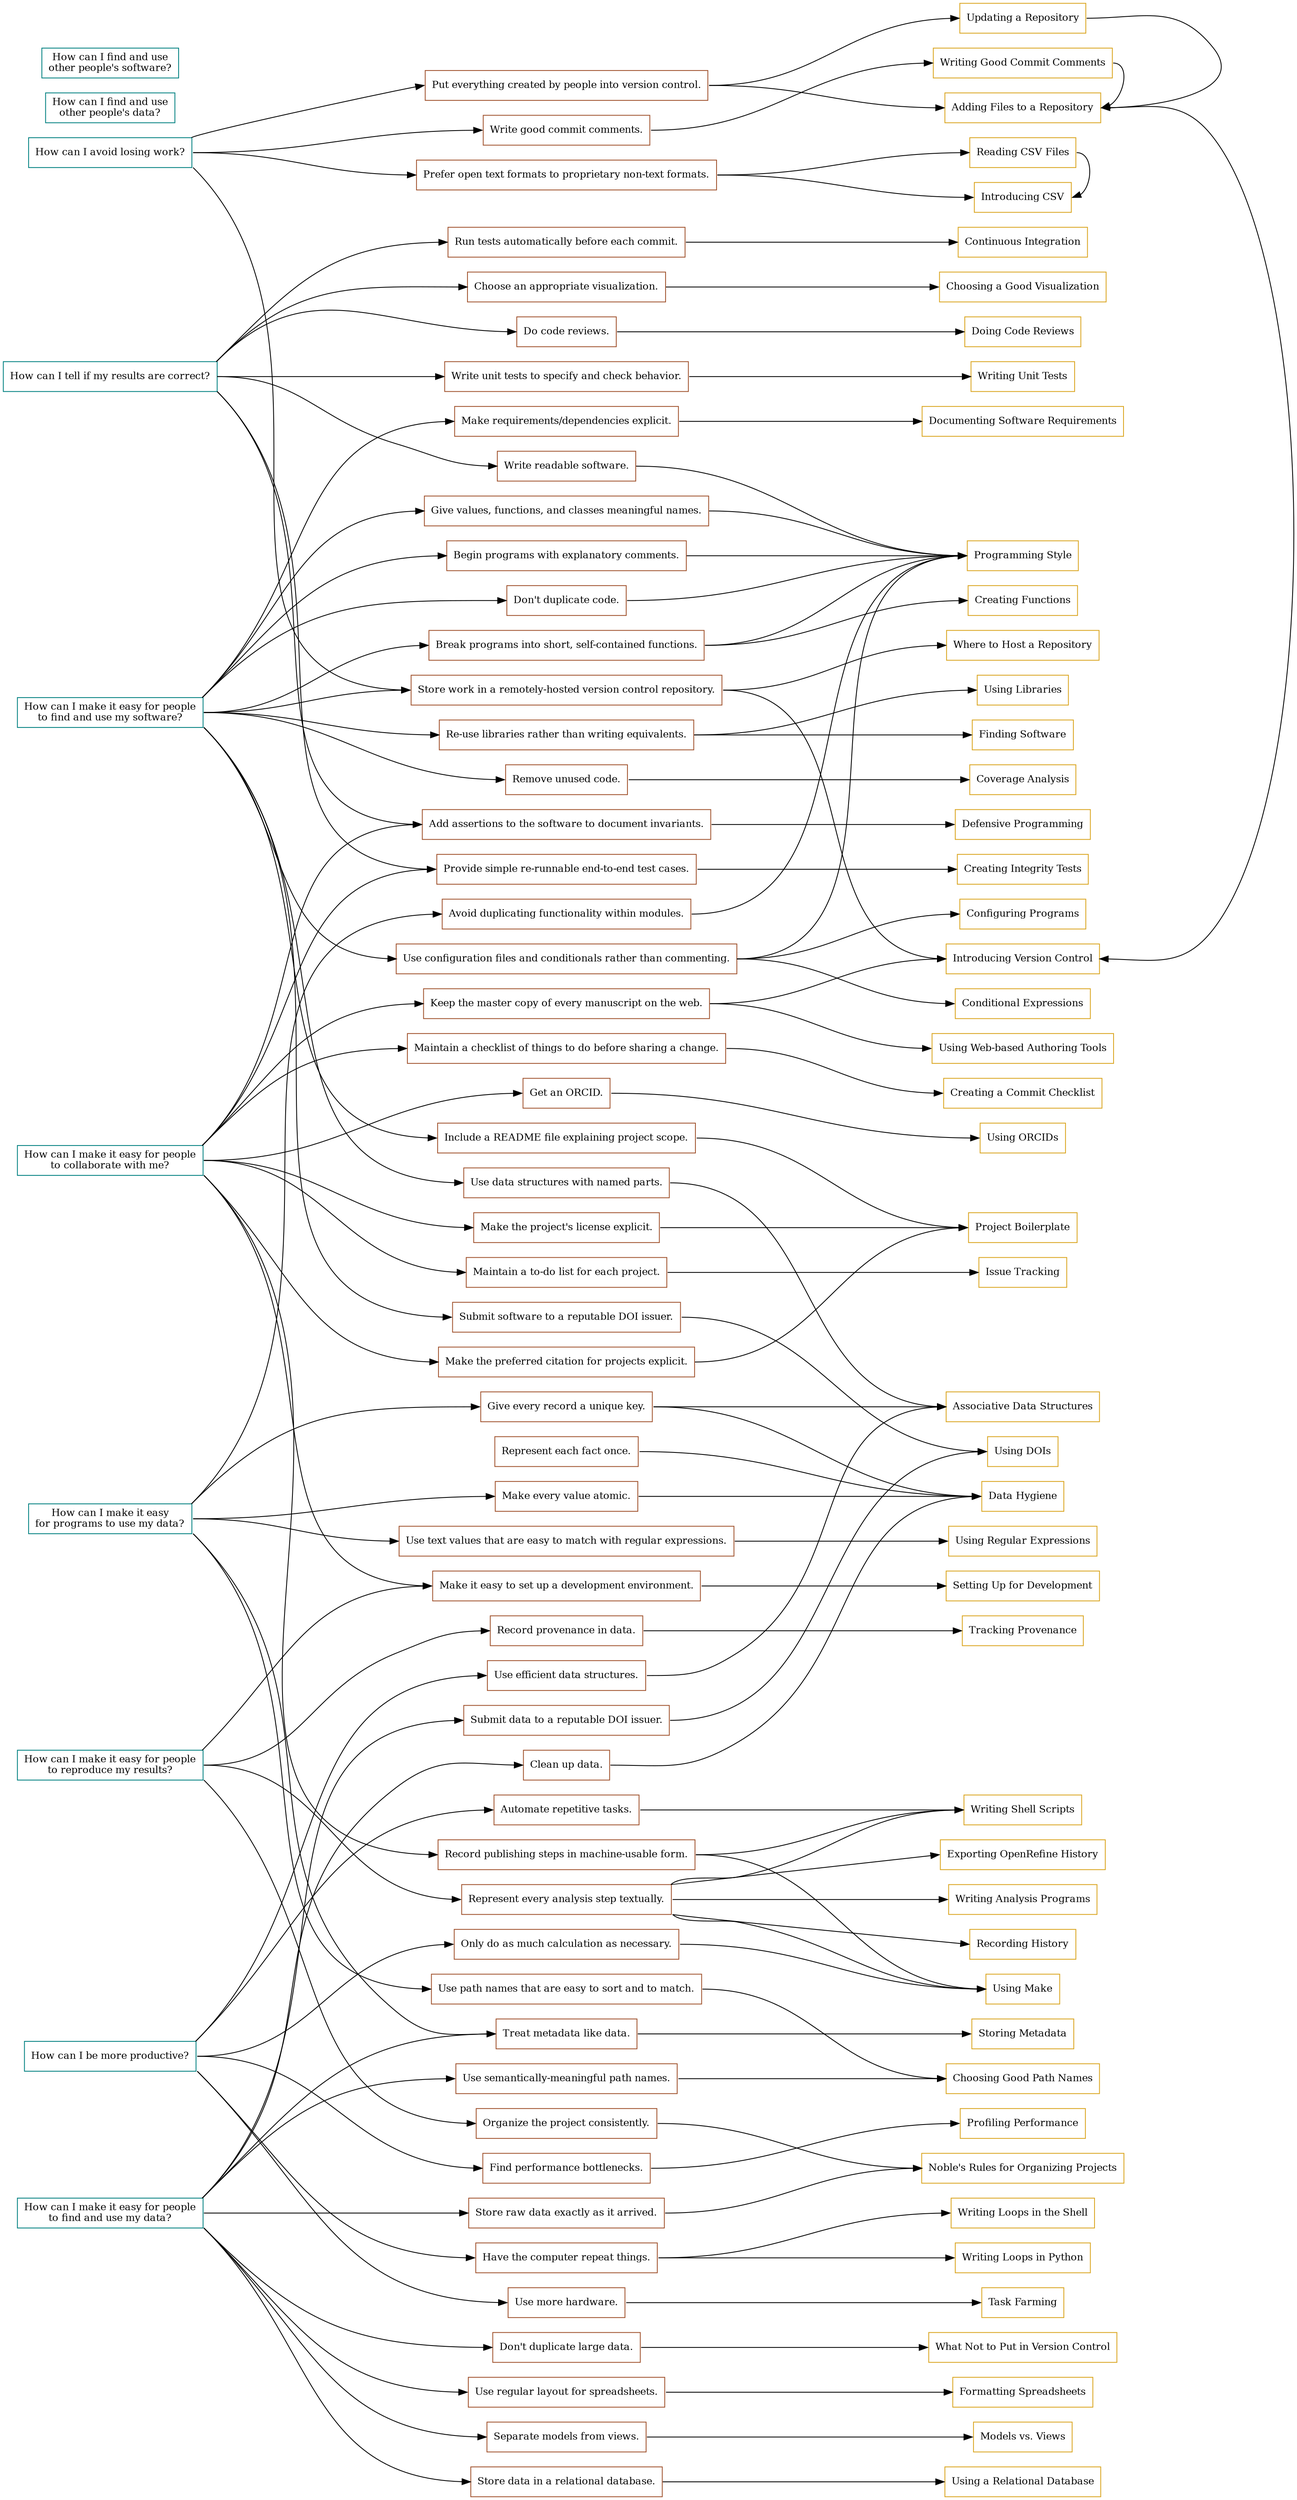 digraph scb {
	// Properties.
	rankdir = "LR";
	ranksep = "3 equally";
	node [shape="box", fontsize=12];

	// ----------------------------------------
	// Questions.
	// ----------------------------------------
	subgraph questions {
		node [color="teal"];
		rank = "same";
		q_avoid_losing_work [label="How can I avoid losing work?"];
		q_find_use_others_data [label="How can I find and use\nother people's data?"];
		q_make_data_findable [label="How can I make it easy for people\nto find and use my data?"];
		q_make_data_usable_by_programs [label="How can I make it easy\nfor programs to use my data?"];
		q_find_use_others_software [label="How can I find and use\nother people's software?"];
		q_make_software_findable_usable [label="How can I make it easy for people\nto find and use my software?"];
		q_results_correct [label="How can I tell if my results are correct?"];
		q_results_reproducible [label="How can I make it easy for people\nto reproduce my results?"];
		q_improve_productivity [label="How can I be more productive?"];
		q_make_collaboration_easy [label="How can I make it easy for people\nto collaborate with me?"];
	}

	// ----------------------------------------
	// Answers.
	// ----------------------------------------
	subgraph answers {
		node [color="sienna"];
		rank = "same";
		a_add_assertions [label="Add assertions to the software to document invariants."];
		a_add_human_work_to_repo [label="Put everything created by people into version control."];
		a_atomic_values [label="Make every value atomic."];
		a_automate_tasks [label="Automate repetitive tasks."];
		a_avoid_duplication [label="Avoid duplicating functionality within modules."];
		a_build_and_smoke_tests [label="Provide simple re-runnable end-to-end test cases."];
		a_choose_visualization [label="Choose an appropriate visualization."];
		a_clean_up_data [label="Clean up data."];
		a_code_reviews [label="Do code reviews."];
		a_commit_checklist [label="Maintain a checklist of things to do before sharing a change."];
		a_consistent_project_organization [label="Organize the project consistently."];
		a_data_doi [label="Submit data to a reputable DOI issuer."];
		a_document_function [label="Begin programs with explanatory comments."];
		a_dont_duplicate_code [label="Don't duplicate code."];
		a_dont_duplicate_large_data [label="Don't duplicate large data."];
		a_eliminate_redundant_calculation [label="Only do as much calculation as necessary."];
		a_explicit_requirements [label="Make requirements/dependencies explicit."];
		a_get_orcid [label="Get an ORCID."];
		a_give_code_meaningful_names [label="Give values, functions, and classes meaningful names."];
		a_good_commit_comments [label="Write good commit comments."];
		a_have_computer_repeat_things [label="Have the computer repeat things."];
		a_include_readme [label="Include a README file explaining project scope."];
		a_keys_for_records [label="Give every record a unique key."];
		a_master_manuscript_online [label="Keep the master copy of every manuscript on the web."];
		a_meaningful_path_names [label="Use semantically-meaningful path names."];
		a_prefer_open_text [label="Prefer open text formats to proprietary non-text formats."];
		a_profile_performance [label="Find performance bottlenecks."];
		a_project_todo_list [label="Maintain a to-do list for each project."];
		a_record_analysis_steps_textually [label="Represent every analysis step textually."];
		a_record_data_provenance [label="Record provenance in data."];
		a_record_publishing_steps [label="Record publishing steps in machine-usable form."];
		a_regular_spreadsheet_layout [label="Use regular layout for spreadsheets."];
		a_remove_unused_code [label="Remove unused code."];
		a_represent_each_fact_once [label="Represent each fact once."];
		a_reuse_libraries [label="Re-use libraries rather than writing equivalents."];
		a_run_precommit_checks [label="Run tests automatically before each commit."];
		a_separate_models_from_views [label="Separate models from views."];
		a_set_up_development [label="Make it easy to set up a development environment."];
		a_software_doi [label="Submit software to a reputable DOI issuer."];
		a_specify_citation [label="Make the preferred citation for projects explicit."];
		a_specify_license [label="Make the project's license explicit."];
		a_store_raw_data [label="Store raw data exactly as it arrived."];
		a_store_work_remote_repo [label="Store work in a remotely-hosted version control repository."];
		a_treat_metadata_like_data [label="Treat metadata like data."];
		a_use_associative_data_structures [label="Use data structures with named parts."];
		a_use_clusters [label="Use more hardware."];
		a_use_config_files [label="Use configuration files and conditionals rather than commenting."];
		a_use_efficient_data_structures [label="Use efficient data structures."];
		a_use_functions [label="Break programs into short, self-contained functions."];
		a_use_matchable_text [label="Use text values that are easy to match with regular expressions."];
		a_use_relational_database [label="Store data in a relational database."];
		a_use_sortable_matchable_path_names [label="Use path names that are easy to sort and to match."];
		a_write_readable_software [label="Write readable software."];
		a_write_unit_tests [label="Write unit tests to specify and check behavior."];
	}

	// ----------------------------------------
	// Topics.
	// ----------------------------------------
	subgraph topics {
		node [color="goldenrod"];
		rank = "same";
		t_add_to_repository [label="Adding Files to a Repository"];
		t_associative_structures [label="Associative Data Structures"];
		t_boilerplate [label="Project Boilerplate"];
		t_choosing_good_path_names [label="Choosing Good Path Names"];
		t_choosing_repository_host [label="Where to Host a Repository"];
		t_choosing_visualization [label="Choosing a Good Visualization"];
		t_code_reviews [label="Doing Code Reviews"];
		t_commit_checklist [label="Creating a Commit Checklist"];
		t_conditionals [label="Conditional Expressions"];
		t_continuous_integration [label="Continuous Integration"];
		t_coverage [label="Coverage Analysis"];
		t_creating_functions [label="Creating Functions"];
		t_creating_integrity_tests [label="Creating Integrity Tests"];
		t_csv_intro [label="Introducing CSV"];
		t_data_hygiene [label="Data Hygiene"];
		t_defensive_programming [label="Defensive Programming"];
		t_documenting_requirements [label="Documenting Software Requirements"];
		t_exporting_openrefine_history [label="Exporting OpenRefine History"];
		t_finding_software [label="Finding Software"];
		t_formatting_spreadsheets [label="Formatting Spreadsheets"];
		t_getting_doi [label="Using DOIs"];
		t_getting_orcid [label="Using ORCIDs"];
		t_good_commit_comments [label="Writing Good Commit Comments"];
		t_issue_tracking [label="Issue Tracking"];
		t_metadata [label="Storing Metadata"];
		t_models_vs_views [label="Models vs. Views"];
		t_nobles_rules [label="Noble's Rules for Organizing Projects"];
		t_profiling [label="Profiling Performance"];
		t_program_configuration [label="Configuring Programs"];
		t_programming_style [label="Programming Style"];
		t_read_csv [label="Reading CSV Files"];
		t_recording_history [label="Recording History"];
		t_setting_up_for_development [label="Setting Up for Development"];
		t_task_farming [label="Task Farming"];
		t_tracking_provenance [label="Tracking Provenance"];
		t_update_repository [label="Updating a Repository"];
		t_using_libraries [label="Using Libraries"];
		t_using_make [label="Using Make"];
		t_using_regular_expressions [label="Using Regular Expressions"];
		t_using_sql [label="Using a Relational Database"];
		t_using_web_authoring [label="Using Web-based Authoring Tools"];
		t_version_control_intro [label="Introducing Version Control"];
		t_what_not_to_store [label="What Not to Put in Version Control"];
		t_writing_analysis_programs [label="Writing Analysis Programs"];
		t_writing_python_loops [label="Writing Loops in Python"];
		t_writing_shell_loops [label="Writing Loops in the Shell"];
		t_writing_shell_scripts [label="Writing Shell Scripts"];
		t_writing_unit_tests [label="Writing Unit Tests"];
	}

	// ----------------------------------------
	// Questions to answers.
	// ----------------------------------------

	q_avoid_losing_work:ne -> a_add_human_work_to_repo:w;
	q_avoid_losing_work:e -> a_good_commit_comments:w;
	q_avoid_losing_work:e -> a_prefer_open_text:w;
	q_avoid_losing_work:se -> a_store_work_remote_repo:w;

	q_make_data_findable:ne -> a_clean_up_data:w;
	q_make_data_findable:ne -> a_data_doi:w;
	q_make_data_findable:ne -> a_meaningful_path_names:w;
	q_make_data_findable:ne -> a_treat_metadata_like_data:w;
	q_make_data_findable:e -> a_store_raw_data:w;
	q_make_data_findable:se -> a_regular_spreadsheet_layout:w;
	q_make_data_findable:se -> a_separate_models_from_views:w;
	q_make_data_findable:se -> a_dont_duplicate_large_data:w;
	q_make_data_findable:se -> a_use_relational_database:w;

	q_make_data_usable_by_programs:ne -> a_keys_for_records:w;
	q_make_data_usable_by_programs:ne -> a_avoid_duplication:w;
	q_make_data_usable_by_programs:e -> a_atomic_values:w;
	q_make_data_usable_by_programs:e -> a_use_matchable_text:w;
	q_make_data_usable_by_programs:se -> a_treat_metadata_like_data:w;
	q_make_data_usable_by_programs:se -> a_use_sortable_matchable_path_names:w;

	q_make_software_findable_usable:ne -> a_document_function:w;
	q_make_software_findable_usable:ne -> a_dont_duplicate_code:w;
	q_make_software_findable_usable:ne -> a_explicit_requirements:w;
	q_make_software_findable_usable:ne -> a_give_code_meaningful_names:w;
	q_make_software_findable_usable:e -> a_use_functions:w;
	q_make_software_findable_usable:e -> a_remove_unused_code:w;
	q_make_software_findable_usable:e -> a_reuse_libraries:w;
	q_make_software_findable_usable:e -> a_store_work_remote_repo:w;
	q_make_software_findable_usable:se -> a_software_doi:w;
	q_make_software_findable_usable:se -> a_include_readme:w;
	q_make_software_findable_usable:se -> a_use_associative_data_structures:w;
	q_make_software_findable_usable:se -> a_use_config_files:w;

	q_results_correct:ne -> a_choose_visualization:w;
	q_results_correct:ne -> a_code_reviews:w;
	q_results_correct:ne -> a_run_precommit_checks:w;
	q_results_correct:e -> a_write_unit_tests:w;
	q_results_correct:e -> a_write_readable_software:w;
	q_results_correct:se -> a_add_assertions:w;
	q_results_correct:se -> a_build_and_smoke_tests:w;

	q_results_reproducible:ne -> a_set_up_development:w;
	q_results_reproducible:e -> a_record_analysis_steps_textually:w;
	q_results_reproducible:e -> a_record_data_provenance:w;
	q_results_reproducible:se -> a_consistent_project_organization:w;

	q_improve_productivity:ne -> a_automate_tasks:w;
	q_improve_productivity:ne -> a_use_efficient_data_structures:w;
	q_improve_productivity:e -> a_eliminate_redundant_calculation:w;
	q_improve_productivity:e -> a_profile_performance:w;
	q_improve_productivity:se -> a_have_computer_repeat_things:w;
	q_improve_productivity:se -> a_use_clusters:w;

	q_make_collaboration_easy:ne -> a_add_assertions:w;
	q_make_collaboration_easy:ne -> a_build_and_smoke_tests:w;
	q_make_collaboration_easy:ne -> a_commit_checklist:w;
	q_make_collaboration_easy:ne -> a_master_manuscript_online:w;
	q_make_collaboration_easy:e -> a_get_orcid:w;
	q_make_collaboration_easy:e -> a_project_todo_list:w;
	q_make_collaboration_easy:e -> a_specify_license:w;
	q_make_collaboration_easy:se -> a_record_publishing_steps:w;
	q_make_collaboration_easy:se -> a_set_up_development:w;
	q_make_collaboration_easy:se -> a_specify_citation:w;

	// ----------------------------------------
	// Answers to topics.
	// ----------------------------------------

	a_add_assertions:e -> t_defensive_programming:w;

	a_add_human_work_to_repo:e -> t_add_to_repository:w;
	a_add_human_work_to_repo:e -> t_update_repository:w;

	a_atomic_values:e -> t_data_hygiene:w;

	a_automate_tasks:e -> t_writing_shell_scripts:w;

	a_avoid_duplication:e -> t_programming_style:w;

	a_build_and_smoke_tests:e -> t_creating_integrity_tests:w;

	a_choose_visualization:e -> t_choosing_visualization:w;

	a_clean_up_data:e -> t_data_hygiene:w;

	a_code_reviews:e -> t_code_reviews:w;

	a_commit_checklist:e -> t_commit_checklist:w;

	a_consistent_project_organization:e -> t_nobles_rules:w;

	a_data_doi:e -> t_getting_doi:w;

	a_document_function:e -> t_programming_style:w;

	a_dont_duplicate_code:e -> t_programming_style:w;

	a_dont_duplicate_large_data:e -> t_what_not_to_store:w;

	a_eliminate_redundant_calculation:e -> t_using_make:w;

	a_explicit_requirements:e -> t_documenting_requirements:w;

	a_get_orcid:e -> t_getting_orcid:w;

	a_give_code_meaningful_names:e -> t_programming_style:w;

	a_good_commit_comments:e -> t_good_commit_comments:w;

	a_have_computer_repeat_things:e -> t_writing_python_loops:w;
	a_have_computer_repeat_things:e -> t_writing_shell_loops:w;

	a_include_readme:e -> t_boilerplate:w;

	a_keys_for_records:e -> t_associative_structures:w;
	a_keys_for_records:e -> t_data_hygiene:w;

	a_master_manuscript_online:e -> t_using_web_authoring:w;
	a_master_manuscript_online:e -> t_version_control_intro:w;

	a_meaningful_path_names:e -> t_choosing_good_path_names:w;

	a_prefer_open_text:e -> t_csv_intro:w;
	a_prefer_open_text:e -> t_read_csv:w;

	a_profile_performance:e -> t_profiling:w;

	a_project_todo_list:e -> t_issue_tracking:w;

	a_record_analysis_steps_textually:ne -> t_exporting_openrefine_history:w;
	a_record_analysis_steps_textually:ne -> t_writing_shell_scripts:w;
	a_record_analysis_steps_textually:e -> t_writing_analysis_programs:w;
	a_record_analysis_steps_textually:se -> t_recording_history:w;
	a_record_analysis_steps_textually:se -> t_using_make:w;

	a_record_data_provenance:e -> t_tracking_provenance:w;

	a_record_publishing_steps:e -> t_using_make:w;
	a_record_publishing_steps:e -> t_writing_shell_scripts:w;

	a_regular_spreadsheet_layout:e -> t_formatting_spreadsheets:w;

	a_remove_unused_code:e -> t_coverage:w;

	a_represent_each_fact_once:e -> t_data_hygiene:w;

	a_reuse_libraries:e -> t_finding_software:w;
	a_reuse_libraries:e -> t_using_libraries:w;

	a_run_precommit_checks:e -> t_continuous_integration:w;

	a_separate_models_from_views:e -> t_models_vs_views:w;

	a_set_up_development:e -> t_setting_up_for_development:w;

	a_software_doi:e -> t_getting_doi:w;

	a_specify_citation:e -> t_boilerplate:w;

	a_specify_license:e -> t_boilerplate:w;

	a_store_raw_data:e -> t_nobles_rules:w;

	a_store_work_remote_repo:e -> t_choosing_repository_host:w;
	a_store_work_remote_repo:e -> t_version_control_intro:w;

	a_treat_metadata_like_data:e -> t_metadata:w;

	a_use_associative_data_structures:e -> t_associative_structures:w;

	a_use_clusters:e -> t_task_farming:w;

	a_use_config_files:e -> t_conditionals:w;
	a_use_config_files:e -> t_program_configuration:w;
	a_use_config_files:e -> t_programming_style:w;

	a_use_efficient_data_structures:e -> t_associative_structures:w;

	a_use_functions:e -> t_creating_functions:w;
	a_use_functions:e -> t_programming_style:w;

	a_use_matchable_text:e -> t_using_regular_expressions:w;

	a_use_relational_database:e -> t_using_sql:w;

	a_use_sortable_matchable_path_names:e -> t_choosing_good_path_names:w;

	a_write_readable_software:e -> t_programming_style:w;

	a_write_unit_tests:e -> t_writing_unit_tests:w;

	// ----------------------------------------
	// Topics to topics.
	// ----------------------------------------

	t_add_to_repository:e -> t_version_control_intro:e;
	t_update_repository:e -> t_add_to_repository:e;
	t_good_commit_comments:e -> t_add_to_repository:e;

	t_read_csv:e -> t_csv_intro:e;
}
